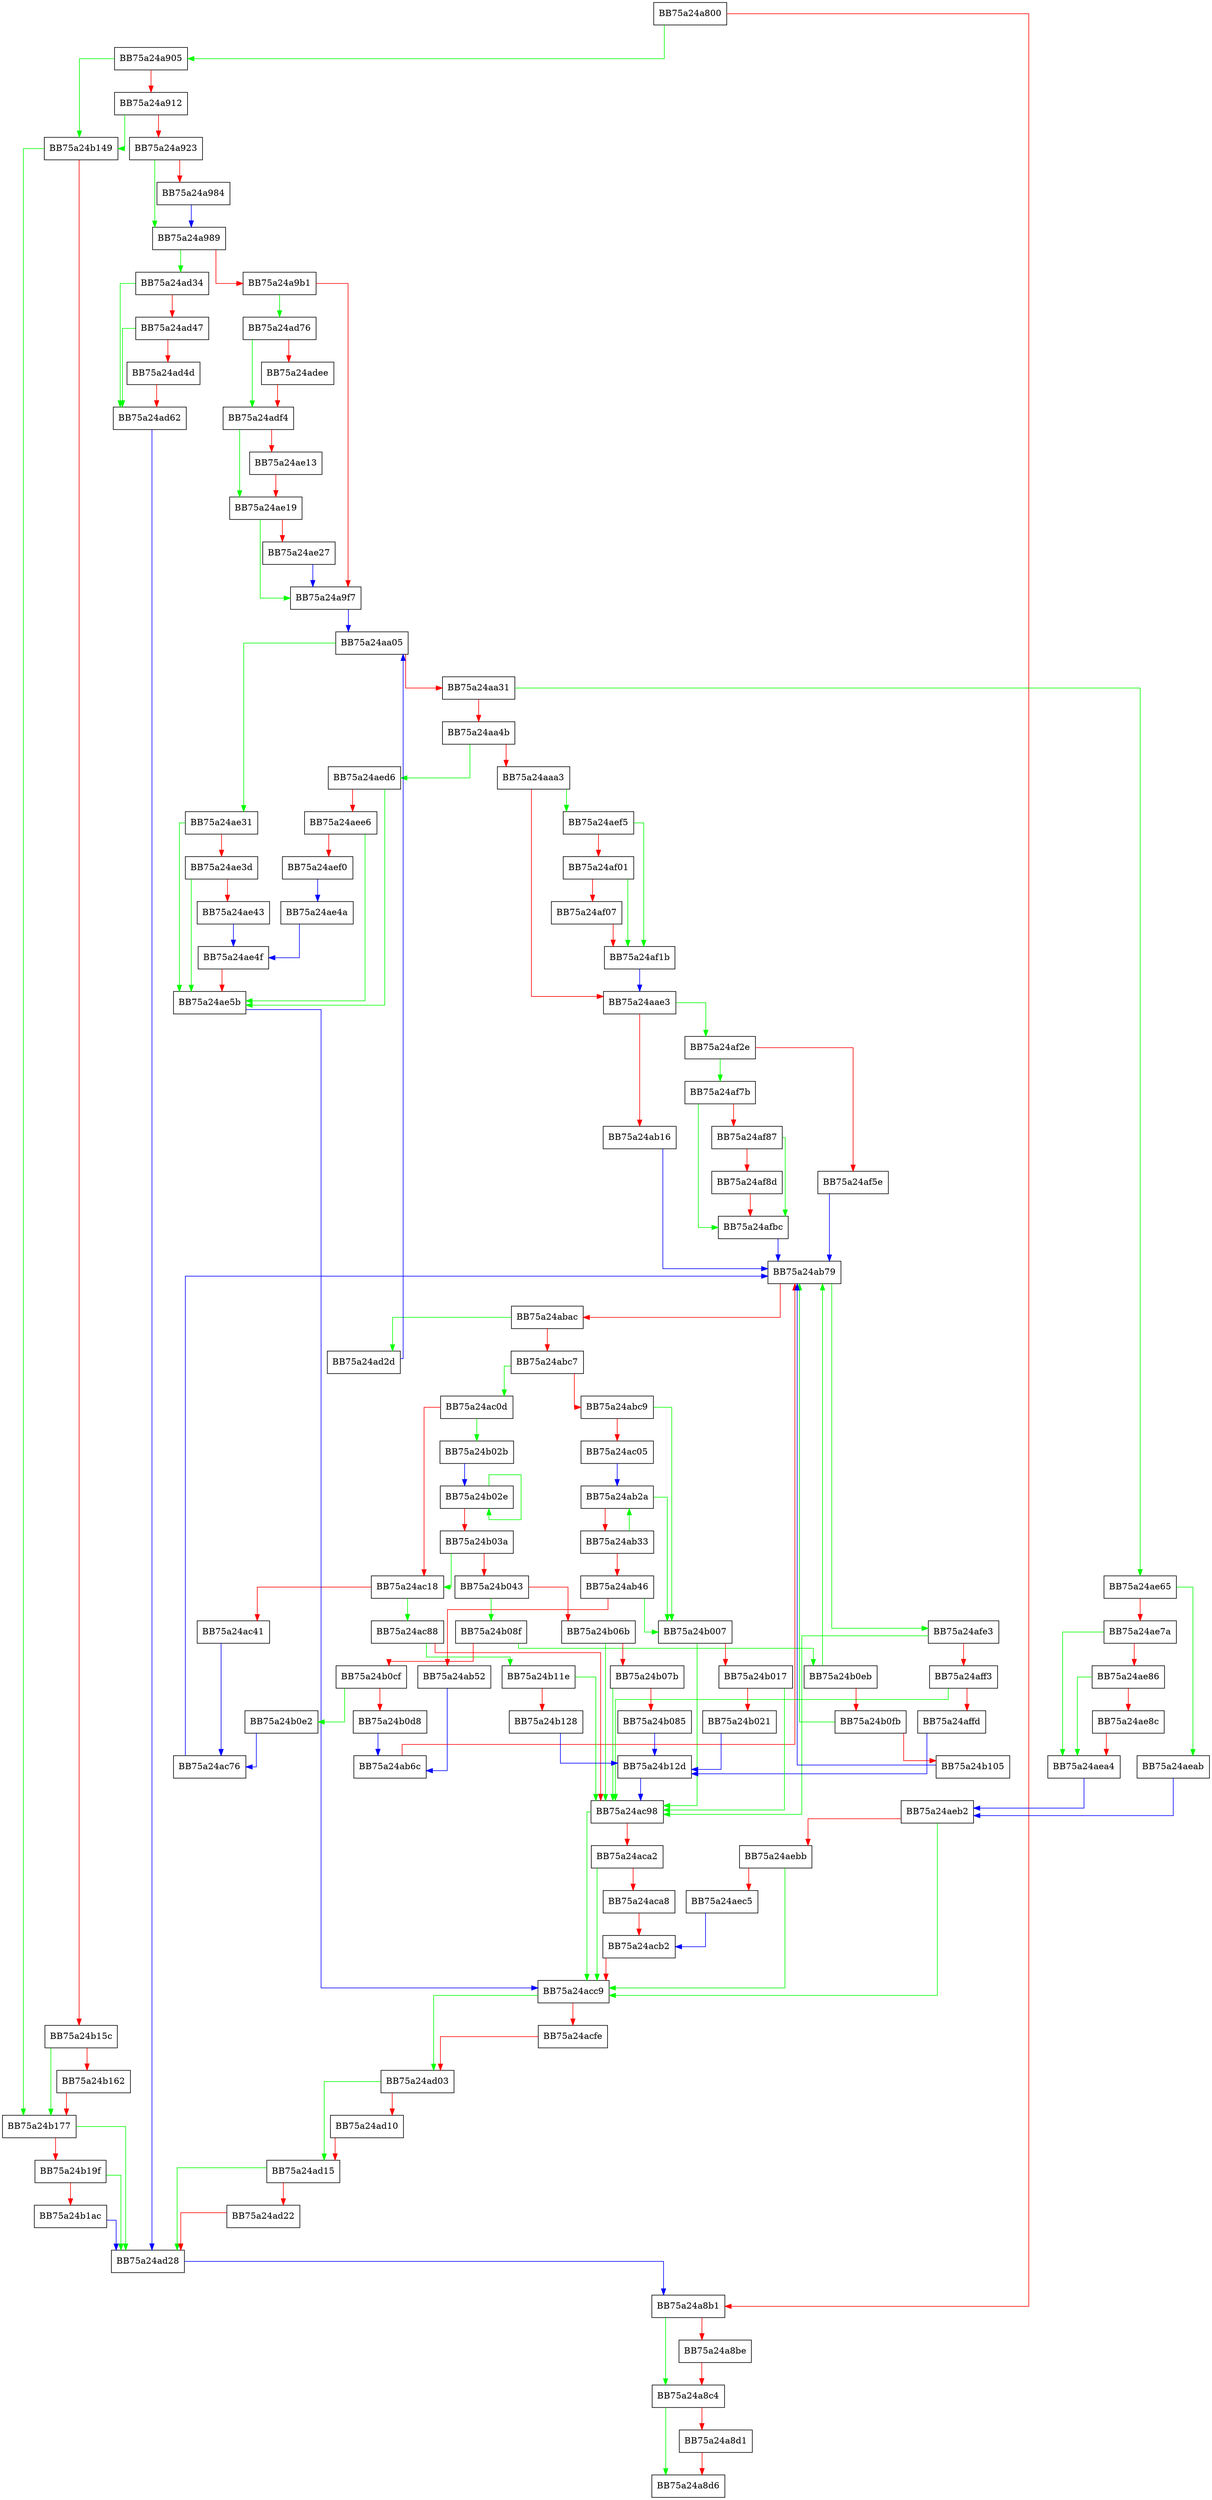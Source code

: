 digraph ResolveImports {
  node [shape="box"];
  graph [splines=ortho];
  BB75a24a800 -> BB75a24a905 [color="green"];
  BB75a24a800 -> BB75a24a8b1 [color="red"];
  BB75a24a8b1 -> BB75a24a8c4 [color="green"];
  BB75a24a8b1 -> BB75a24a8be [color="red"];
  BB75a24a8be -> BB75a24a8c4 [color="red"];
  BB75a24a8c4 -> BB75a24a8d6 [color="green"];
  BB75a24a8c4 -> BB75a24a8d1 [color="red"];
  BB75a24a8d1 -> BB75a24a8d6 [color="red"];
  BB75a24a905 -> BB75a24b149 [color="green"];
  BB75a24a905 -> BB75a24a912 [color="red"];
  BB75a24a912 -> BB75a24b149 [color="green"];
  BB75a24a912 -> BB75a24a923 [color="red"];
  BB75a24a923 -> BB75a24a989 [color="green"];
  BB75a24a923 -> BB75a24a984 [color="red"];
  BB75a24a984 -> BB75a24a989 [color="blue"];
  BB75a24a989 -> BB75a24ad34 [color="green"];
  BB75a24a989 -> BB75a24a9b1 [color="red"];
  BB75a24a9b1 -> BB75a24ad76 [color="green"];
  BB75a24a9b1 -> BB75a24a9f7 [color="red"];
  BB75a24a9f7 -> BB75a24aa05 [color="blue"];
  BB75a24aa05 -> BB75a24ae31 [color="green"];
  BB75a24aa05 -> BB75a24aa31 [color="red"];
  BB75a24aa31 -> BB75a24ae65 [color="green"];
  BB75a24aa31 -> BB75a24aa4b [color="red"];
  BB75a24aa4b -> BB75a24aed6 [color="green"];
  BB75a24aa4b -> BB75a24aaa3 [color="red"];
  BB75a24aaa3 -> BB75a24aef5 [color="green"];
  BB75a24aaa3 -> BB75a24aae3 [color="red"];
  BB75a24aae3 -> BB75a24af2e [color="green"];
  BB75a24aae3 -> BB75a24ab16 [color="red"];
  BB75a24ab16 -> BB75a24ab79 [color="blue"];
  BB75a24ab2a -> BB75a24b007 [color="green"];
  BB75a24ab2a -> BB75a24ab33 [color="red"];
  BB75a24ab33 -> BB75a24ab2a [color="green"];
  BB75a24ab33 -> BB75a24ab46 [color="red"];
  BB75a24ab46 -> BB75a24b007 [color="green"];
  BB75a24ab46 -> BB75a24ab52 [color="red"];
  BB75a24ab52 -> BB75a24ab6c [color="blue"];
  BB75a24ab6c -> BB75a24ab79 [color="red"];
  BB75a24ab79 -> BB75a24afe3 [color="green"];
  BB75a24ab79 -> BB75a24abac [color="red"];
  BB75a24abac -> BB75a24ad2d [color="green"];
  BB75a24abac -> BB75a24abc7 [color="red"];
  BB75a24abc7 -> BB75a24ac0d [color="green"];
  BB75a24abc7 -> BB75a24abc9 [color="red"];
  BB75a24abc9 -> BB75a24b007 [color="green"];
  BB75a24abc9 -> BB75a24ac05 [color="red"];
  BB75a24ac05 -> BB75a24ab2a [color="blue"];
  BB75a24ac0d -> BB75a24b02b [color="green"];
  BB75a24ac0d -> BB75a24ac18 [color="red"];
  BB75a24ac18 -> BB75a24ac88 [color="green"];
  BB75a24ac18 -> BB75a24ac41 [color="red"];
  BB75a24ac41 -> BB75a24ac76 [color="blue"];
  BB75a24ac76 -> BB75a24ab79 [color="blue"];
  BB75a24ac88 -> BB75a24b11e [color="green"];
  BB75a24ac88 -> BB75a24ac98 [color="red"];
  BB75a24ac98 -> BB75a24acc9 [color="green"];
  BB75a24ac98 -> BB75a24aca2 [color="red"];
  BB75a24aca2 -> BB75a24acc9 [color="green"];
  BB75a24aca2 -> BB75a24aca8 [color="red"];
  BB75a24aca8 -> BB75a24acb2 [color="red"];
  BB75a24acb2 -> BB75a24acc9 [color="red"];
  BB75a24acc9 -> BB75a24ad03 [color="green"];
  BB75a24acc9 -> BB75a24acfe [color="red"];
  BB75a24acfe -> BB75a24ad03 [color="red"];
  BB75a24ad03 -> BB75a24ad15 [color="green"];
  BB75a24ad03 -> BB75a24ad10 [color="red"];
  BB75a24ad10 -> BB75a24ad15 [color="red"];
  BB75a24ad15 -> BB75a24ad28 [color="green"];
  BB75a24ad15 -> BB75a24ad22 [color="red"];
  BB75a24ad22 -> BB75a24ad28 [color="red"];
  BB75a24ad28 -> BB75a24a8b1 [color="blue"];
  BB75a24ad2d -> BB75a24aa05 [color="blue"];
  BB75a24ad34 -> BB75a24ad62 [color="green"];
  BB75a24ad34 -> BB75a24ad47 [color="red"];
  BB75a24ad47 -> BB75a24ad62 [color="green"];
  BB75a24ad47 -> BB75a24ad4d [color="red"];
  BB75a24ad4d -> BB75a24ad62 [color="red"];
  BB75a24ad62 -> BB75a24ad28 [color="blue"];
  BB75a24ad76 -> BB75a24adf4 [color="green"];
  BB75a24ad76 -> BB75a24adee [color="red"];
  BB75a24adee -> BB75a24adf4 [color="red"];
  BB75a24adf4 -> BB75a24ae19 [color="green"];
  BB75a24adf4 -> BB75a24ae13 [color="red"];
  BB75a24ae13 -> BB75a24ae19 [color="red"];
  BB75a24ae19 -> BB75a24a9f7 [color="green"];
  BB75a24ae19 -> BB75a24ae27 [color="red"];
  BB75a24ae27 -> BB75a24a9f7 [color="blue"];
  BB75a24ae31 -> BB75a24ae5b [color="green"];
  BB75a24ae31 -> BB75a24ae3d [color="red"];
  BB75a24ae3d -> BB75a24ae5b [color="green"];
  BB75a24ae3d -> BB75a24ae43 [color="red"];
  BB75a24ae43 -> BB75a24ae4f [color="blue"];
  BB75a24ae4a -> BB75a24ae4f [color="blue"];
  BB75a24ae4f -> BB75a24ae5b [color="red"];
  BB75a24ae5b -> BB75a24acc9 [color="blue"];
  BB75a24ae65 -> BB75a24aeab [color="green"];
  BB75a24ae65 -> BB75a24ae7a [color="red"];
  BB75a24ae7a -> BB75a24aea4 [color="green"];
  BB75a24ae7a -> BB75a24ae86 [color="red"];
  BB75a24ae86 -> BB75a24aea4 [color="green"];
  BB75a24ae86 -> BB75a24ae8c [color="red"];
  BB75a24ae8c -> BB75a24aea4 [color="red"];
  BB75a24aea4 -> BB75a24aeb2 [color="blue"];
  BB75a24aeab -> BB75a24aeb2 [color="blue"];
  BB75a24aeb2 -> BB75a24acc9 [color="green"];
  BB75a24aeb2 -> BB75a24aebb [color="red"];
  BB75a24aebb -> BB75a24acc9 [color="green"];
  BB75a24aebb -> BB75a24aec5 [color="red"];
  BB75a24aec5 -> BB75a24acb2 [color="blue"];
  BB75a24aed6 -> BB75a24ae5b [color="green"];
  BB75a24aed6 -> BB75a24aee6 [color="red"];
  BB75a24aee6 -> BB75a24ae5b [color="green"];
  BB75a24aee6 -> BB75a24aef0 [color="red"];
  BB75a24aef0 -> BB75a24ae4a [color="blue"];
  BB75a24aef5 -> BB75a24af1b [color="green"];
  BB75a24aef5 -> BB75a24af01 [color="red"];
  BB75a24af01 -> BB75a24af1b [color="green"];
  BB75a24af01 -> BB75a24af07 [color="red"];
  BB75a24af07 -> BB75a24af1b [color="red"];
  BB75a24af1b -> BB75a24aae3 [color="blue"];
  BB75a24af2e -> BB75a24af7b [color="green"];
  BB75a24af2e -> BB75a24af5e [color="red"];
  BB75a24af5e -> BB75a24ab79 [color="blue"];
  BB75a24af7b -> BB75a24afbc [color="green"];
  BB75a24af7b -> BB75a24af87 [color="red"];
  BB75a24af87 -> BB75a24afbc [color="green"];
  BB75a24af87 -> BB75a24af8d [color="red"];
  BB75a24af8d -> BB75a24afbc [color="red"];
  BB75a24afbc -> BB75a24ab79 [color="blue"];
  BB75a24afe3 -> BB75a24ac98 [color="green"];
  BB75a24afe3 -> BB75a24aff3 [color="red"];
  BB75a24aff3 -> BB75a24ac98 [color="green"];
  BB75a24aff3 -> BB75a24affd [color="red"];
  BB75a24affd -> BB75a24b12d [color="blue"];
  BB75a24b007 -> BB75a24ac98 [color="green"];
  BB75a24b007 -> BB75a24b017 [color="red"];
  BB75a24b017 -> BB75a24ac98 [color="green"];
  BB75a24b017 -> BB75a24b021 [color="red"];
  BB75a24b021 -> BB75a24b12d [color="blue"];
  BB75a24b02b -> BB75a24b02e [color="blue"];
  BB75a24b02e -> BB75a24b02e [color="green"];
  BB75a24b02e -> BB75a24b03a [color="red"];
  BB75a24b03a -> BB75a24ac18 [color="green"];
  BB75a24b03a -> BB75a24b043 [color="red"];
  BB75a24b043 -> BB75a24b08f [color="green"];
  BB75a24b043 -> BB75a24b06b [color="red"];
  BB75a24b06b -> BB75a24ac98 [color="green"];
  BB75a24b06b -> BB75a24b07b [color="red"];
  BB75a24b07b -> BB75a24ac98 [color="green"];
  BB75a24b07b -> BB75a24b085 [color="red"];
  BB75a24b085 -> BB75a24b12d [color="blue"];
  BB75a24b08f -> BB75a24b0eb [color="green"];
  BB75a24b08f -> BB75a24b0cf [color="red"];
  BB75a24b0cf -> BB75a24b0e2 [color="green"];
  BB75a24b0cf -> BB75a24b0d8 [color="red"];
  BB75a24b0d8 -> BB75a24ab6c [color="blue"];
  BB75a24b0e2 -> BB75a24ac76 [color="blue"];
  BB75a24b0eb -> BB75a24ab79 [color="green"];
  BB75a24b0eb -> BB75a24b0fb [color="red"];
  BB75a24b0fb -> BB75a24ab79 [color="green"];
  BB75a24b0fb -> BB75a24b105 [color="red"];
  BB75a24b105 -> BB75a24ab79 [color="blue"];
  BB75a24b11e -> BB75a24ac98 [color="green"];
  BB75a24b11e -> BB75a24b128 [color="red"];
  BB75a24b128 -> BB75a24b12d [color="blue"];
  BB75a24b12d -> BB75a24ac98 [color="blue"];
  BB75a24b149 -> BB75a24b177 [color="green"];
  BB75a24b149 -> BB75a24b15c [color="red"];
  BB75a24b15c -> BB75a24b177 [color="green"];
  BB75a24b15c -> BB75a24b162 [color="red"];
  BB75a24b162 -> BB75a24b177 [color="red"];
  BB75a24b177 -> BB75a24ad28 [color="green"];
  BB75a24b177 -> BB75a24b19f [color="red"];
  BB75a24b19f -> BB75a24ad28 [color="green"];
  BB75a24b19f -> BB75a24b1ac [color="red"];
  BB75a24b1ac -> BB75a24ad28 [color="blue"];
}